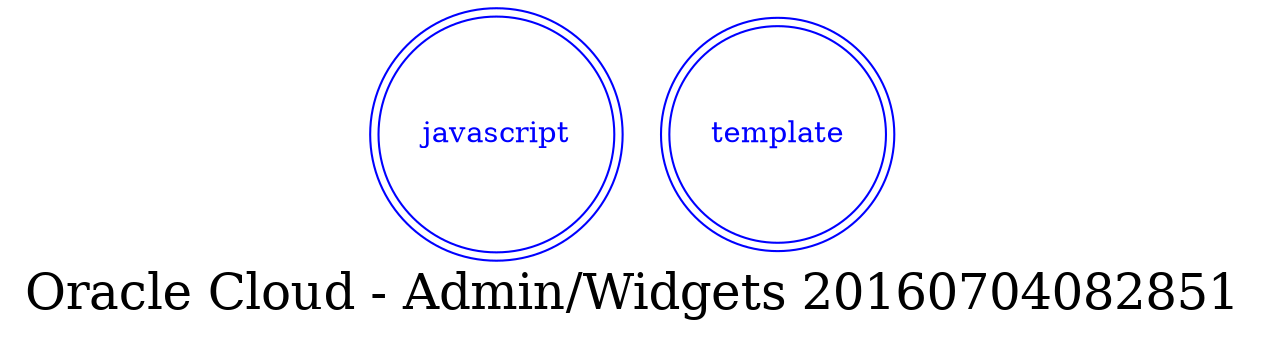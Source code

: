 digraph LexiconGraph {
graph[label="Oracle Cloud - Admin/Widgets 20160704082851", fontsize=24]
splines=true
"javascript" [color=blue, fontcolor=blue, shape=doublecircle]
"template" [color=blue, fontcolor=blue, shape=doublecircle]
}
